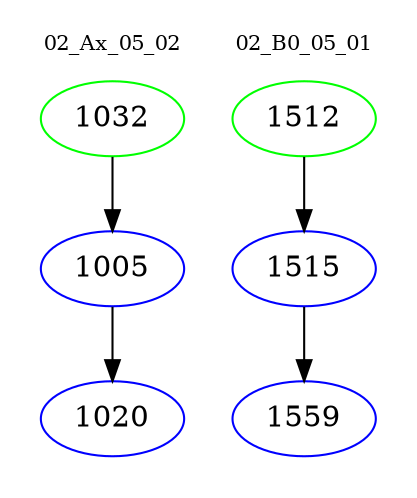 digraph{
subgraph cluster_0 {
color = white
label = "02_Ax_05_02";
fontsize=10;
T0_1032 [label="1032", color="green"]
T0_1032 -> T0_1005 [color="black"]
T0_1005 [label="1005", color="blue"]
T0_1005 -> T0_1020 [color="black"]
T0_1020 [label="1020", color="blue"]
}
subgraph cluster_1 {
color = white
label = "02_B0_05_01";
fontsize=10;
T1_1512 [label="1512", color="green"]
T1_1512 -> T1_1515 [color="black"]
T1_1515 [label="1515", color="blue"]
T1_1515 -> T1_1559 [color="black"]
T1_1559 [label="1559", color="blue"]
}
}
